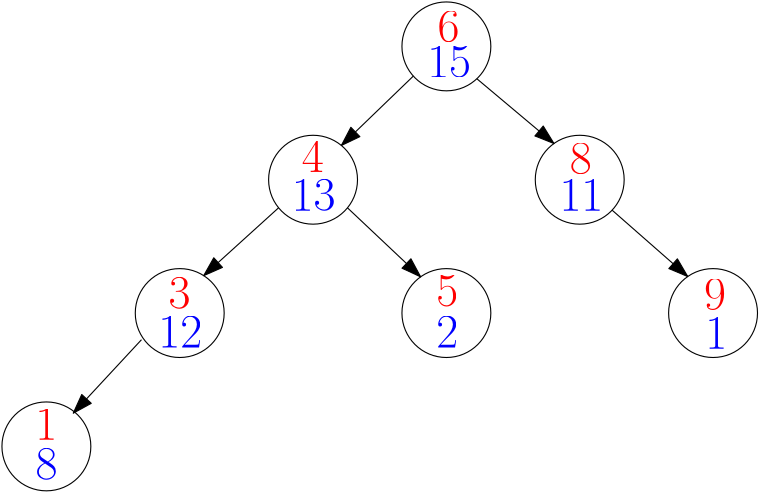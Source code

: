 <?xml version="1.0"?>
<!DOCTYPE ipe SYSTEM "ipe.dtd">
<ipe version="70107" creator="Ipe 7.1.7">
<info created="D:20150604193151" modified="D:20150604193151"/>
<ipestyle name="basic">
<symbol name="arrow/arc(spx)">
<path stroke="sym-stroke" fill="sym-stroke" pen="sym-pen">
0 0 m
-1 0.333 l
-1 -0.333 l
h
</path>
</symbol>
<symbol name="arrow/farc(spx)">
<path stroke="sym-stroke" fill="white" pen="sym-pen">
0 0 m
-1 0.333 l
-1 -0.333 l
h
</path>
</symbol>
<symbol name="arrow/ptarc(spx)">
<path stroke="sym-stroke" fill="sym-stroke" pen="sym-pen">
0 0 m
-1 0.333 l
-0.8 0 l
-1 -0.333 l
h
</path>
</symbol>
<symbol name="arrow/fptarc(spx)">
<path stroke="sym-stroke" fill="white" pen="sym-pen">
0 0 m
-1 0.333 l
-0.8 0 l
-1 -0.333 l
h
</path>
</symbol>
<symbol name="mark/circle(sx)" transformations="translations">
<path fill="sym-stroke">
0.6 0 0 0.6 0 0 e
0.4 0 0 0.4 0 0 e
</path>
</symbol>
<symbol name="mark/disk(sx)" transformations="translations">
<path fill="sym-stroke">
0.6 0 0 0.6 0 0 e
</path>
</symbol>
<symbol name="mark/fdisk(sfx)" transformations="translations">
<group>
<path fill="sym-fill">
0.5 0 0 0.5 0 0 e
</path>
<path fill="sym-stroke" fillrule="eofill">
0.6 0 0 0.6 0 0 e
0.4 0 0 0.4 0 0 e
</path>
</group>
</symbol>
<symbol name="mark/box(sx)" transformations="translations">
<path fill="sym-stroke" fillrule="eofill">
-0.6 -0.6 m
0.6 -0.6 l
0.6 0.6 l
-0.6 0.6 l
h
-0.4 -0.4 m
0.4 -0.4 l
0.4 0.4 l
-0.4 0.4 l
h
</path>
</symbol>
<symbol name="mark/square(sx)" transformations="translations">
<path fill="sym-stroke">
-0.6 -0.6 m
0.6 -0.6 l
0.6 0.6 l
-0.6 0.6 l
h
</path>
</symbol>
<symbol name="mark/fsquare(sfx)" transformations="translations">
<group>
<path fill="sym-fill">
-0.5 -0.5 m
0.5 -0.5 l
0.5 0.5 l
-0.5 0.5 l
h
</path>
<path fill="sym-stroke" fillrule="eofill">
-0.6 -0.6 m
0.6 -0.6 l
0.6 0.6 l
-0.6 0.6 l
h
-0.4 -0.4 m
0.4 -0.4 l
0.4 0.4 l
-0.4 0.4 l
h
</path>
</group>
</symbol>
<symbol name="mark/cross(sx)" transformations="translations">
<group>
<path fill="sym-stroke">
-0.43 -0.57 m
0.57 0.43 l
0.43 0.57 l
-0.57 -0.43 l
h
</path>
<path fill="sym-stroke">
-0.43 0.57 m
0.57 -0.43 l
0.43 -0.57 l
-0.57 0.43 l
h
</path>
</group>
</symbol>
<symbol name="arrow/fnormal(spx)">
<path stroke="sym-stroke" fill="white" pen="sym-pen">
0 0 m
-1 0.333 l
-1 -0.333 l
h
</path>
</symbol>
<symbol name="arrow/pointed(spx)">
<path stroke="sym-stroke" fill="sym-stroke" pen="sym-pen">
0 0 m
-1 0.333 l
-0.8 0 l
-1 -0.333 l
h
</path>
</symbol>
<symbol name="arrow/fpointed(spx)">
<path stroke="sym-stroke" fill="white" pen="sym-pen">
0 0 m
-1 0.333 l
-0.8 0 l
-1 -0.333 l
h
</path>
</symbol>
<symbol name="arrow/linear(spx)">
<path stroke="sym-stroke" pen="sym-pen">
-1 0.333 m
0 0 l
-1 -0.333 l
</path>
</symbol>
<symbol name="arrow/fdouble(spx)">
<path stroke="sym-stroke" fill="white" pen="sym-pen">
0 0 m
-1 0.333 l
-1 -0.333 l
h
-1 0 m
-2 0.333 l
-2 -0.333 l
h
</path>
</symbol>
<symbol name="arrow/double(spx)">
<path stroke="sym-stroke" fill="sym-stroke" pen="sym-pen">
0 0 m
-1 0.333 l
-1 -0.333 l
h
-1 0 m
-2 0.333 l
-2 -0.333 l
h
</path>
</symbol>
<pen name="heavier" value="0.8"/>
<pen name="fat" value="1.2"/>
<pen name="ultrafat" value="2"/>
<symbolsize name="large" value="5"/>
<symbolsize name="small" value="2"/>
<symbolsize name="tiny" value="1.1"/>
<arrowsize name="large" value="10"/>
<arrowsize name="small" value="5"/>
<arrowsize name="tiny" value="3"/>
<color name="red" value="1 0 0"/>
<color name="green" value="0 1 0"/>
<color name="blue" value="0 0 1"/>
<color name="yellow" value="1 1 0"/>
<color name="orange" value="1 0.647 0"/>
<color name="purple" value="0.627 0.125 0.941"/>
<color name="gray" value="0.745"/>
<color name="gold" value="1 0.843 0"/>
<color name="brown" value="0.647 0.165 0.165"/>
<color name="navy" value="0 0 0.502"/>
<color name="pink" value="1 0.753 0.796"/>
<color name="seagreen" value="0.18 0.545 0.341"/>
<color name="turquoise" value="0.251 0.878 0.816"/>
<color name="violet" value="0.933 0.51 0.933"/>
<color name="darkblue" value="0 0 0.545"/>
<color name="darkcyan" value="0 0.545 0.545"/>
<color name="darkgray" value="0.663"/>
<color name="darkgreen" value="0 0.392 0"/>
<color name="darkmagenta" value="0.545 0 0.545"/>
<color name="darkorange" value="1 0.549 0"/>
<color name="darkred" value="0.545 0 0"/>
<color name="lightblue" value="0.678 0.847 0.902"/>
<color name="lightcyan" value="0.878 1 1"/>
<color name="lightgray" value="0.827"/>
<color name="lightgreen" value="0.565 0.933 0.565"/>
<color name="lightyellow" value="1 1 0.878"/>
<dashstyle name="dashed" value="[4] 0"/>
<dashstyle name="dotted" value="[1 3] 0"/>
<dashstyle name="dash dotted" value="[4 2 1 2] 0"/>
<dashstyle name="dash dot dotted" value="[4 2 1 2 1 2] 0"/>
<textsize name="large" value="\large"/>
<textsize name="small" value="\small"/>
<textsize name="tiny" value="\tiny"/>
<textsize name="Large" value="\Large"/>
<textsize name="LARGE" value="\LARGE"/>
<textsize name="huge" value="\huge"/>
<textsize name="Huge" value="\Huge"/>
<textsize name="footnote" value="\footnotesize"/>
<textstyle name="center" begin="\begin{center}" end="\end{center}"/>
<textstyle name="itemize" begin="\begin{itemize}" end="\end{itemize}"/>
<textstyle name="item" begin="\begin{itemize}\item{}" end="\end{itemize}"/>
<gridsize name="4 pts" value="4"/>
<gridsize name="8 pts (~3 mm)" value="8"/>
<gridsize name="16 pts (~6 mm)" value="16"/>
<gridsize name="32 pts (~12 mm)" value="32"/>
<gridsize name="10 pts (~3.5 mm)" value="10"/>
<gridsize name="20 pts (~7 mm)" value="20"/>
<gridsize name="14 pts (~5 mm)" value="14"/>
<gridsize name="28 pts (~10 mm)" value="28"/>
<gridsize name="56 pts (~20 mm)" value="56"/>
<anglesize name="90 deg" value="90"/>
<anglesize name="60 deg" value="60"/>
<anglesize name="45 deg" value="45"/>
<anglesize name="30 deg" value="30"/>
<anglesize name="22.5 deg" value="22.5"/>
<tiling name="falling" angle="-60" step="4" width="1"/>
<tiling name="rising" angle="30" step="4" width="1"/>
</ipestyle>
<page>
<layer name="alpha"/>
<view layers="alpha" active="alpha"/>
<path layer="alpha" stroke="black">
16 0 0 16 256 768 e
</path>
<path stroke="black">
16 0 0 16 208 720 e
</path>
<path stroke="black">
16 0 0 16 304 720 e
</path>
<path stroke="black">
16 0 0 16 160 672 e
</path>
<path stroke="black">
16 0 0 16 256 672 e
</path>
<path stroke="black">
16 0 0 16 112 624 e
</path>
<path stroke="black" fill="white">
16 0 0 16 352 672 e
</path>
<path stroke="black" arrow="normal/normal">
244.094 757.311 m
218.194 732.332 l
</path>
<path stroke="black" arrow="normal/normal">
266.966 756.349 m
294.726 733.038 l
</path>
<path stroke="black" arrow="normal/normal">
315.657 709.041 m
342.882 685.147 l
</path>
<path stroke="black" arrow="normal/normal">
220.389 709.876 m
246.724 685.037 l
</path>
<path stroke="black" arrow="normal/normal">
195.593 709.897 m
168.635 685.47 l
</path>
<path matrix="1 0 0 1 -0.946682 0" stroke="black" arrow="normal/normal">
147.186 662.418 m
122.627 635.961 l
</path>
<text matrix="1 0 0 1 -1.23069 -3.69206" transformations="translations" pos="254.016 773.211" stroke="red" type="label" width="7.895" height="11.097" depth="0" valign="baseline" size="LARGE">6</text>
<text matrix="1 0 0 1 -0.410229 -3.69206" transformations="translations" pos="204.378 726.445" stroke="red" type="label" width="7.895" height="11.097" depth="0" valign="baseline" size="LARGE">4</text>
<text matrix="1 0 0 1 -4.10229 -7.79435" transformations="translations" pos="304.474 729.727" stroke="red" type="label" width="7.895" height="11.097" depth="0" valign="baseline" size="LARGE">8</text>
<text matrix="1 0 0 1 -1.23069 -5.33298" transformations="translations" pos="157.202 678.858" stroke="red" type="label" width="7.895" height="11.097" depth="0" valign="baseline" size="LARGE">3</text>
<text matrix="1 0 0 1 -3.28183 -3.69206" transformations="translations" pos="255.657 678.038" stroke="red" type="label" width="7.895" height="11.097" depth="0" valign="baseline" size="LARGE">5</text>
<text matrix="1 0 0 1 -1.23069 -6.97389" transformations="translations" pos="350.009 680.089" stroke="red" type="label" width="7.895" height="11.097" depth="0" valign="baseline" size="LARGE">9</text>
<text matrix="1 0 0 1 -3.69206 -4.92275" transformations="translations" pos="111.666 631.272" stroke="red" type="label" width="7.895" height="11.097" depth="0" valign="baseline" size="LARGE">1</text>
<text matrix="1 0 0 1 -2.05115 -2.8716" transformations="translations" pos="251.144 759.673" stroke="blue" type="label" width="15.791" height="11.097" depth="0" valign="baseline" size="LARGE">15</text>
<text matrix="1 0 0 1 -2.8716 -2.46137" transformations="translations" pos="203.147 711.266" stroke="blue" type="label" width="15.791" height="11.097" depth="0" valign="baseline" size="LARGE">13</text>
<text matrix="1 0 0 1 -4.10229 -7.38412" transformations="translations" pos="300.782 716.189" stroke="blue" type="label" width="15.791" height="11.097" depth="0" valign="baseline" size="LARGE">11</text>
<text matrix="1 0 0 1 -0.820458 -4.10229" transformations="translations" pos="350.009 663.27" stroke="blue" type="label" width="7.895" height="11.097" depth="0" valign="baseline" size="LARGE">1</text>
<text matrix="1 0 0 1 -2.05115 -2.46137" transformations="translations" pos="254.426 662.039" stroke="blue" type="label" width="7.895" height="11.097" depth="0" valign="baseline" size="LARGE">2</text>
<text matrix="1 0 0 1 -2.8716 -4.92275" transformations="translations" pos="155.151 664.5" stroke="blue" type="label" width="15.791" height="11.097" depth="0" valign="baseline" size="LARGE">12</text>
<text matrix="1 0 0 1 0.0946682 -2.8716" transformations="translations" pos="107.974 614.862" stroke="blue" type="label" width="7.895" height="11.097" depth="0" valign="baseline" size="LARGE">8</text>
</page>
</ipe>
